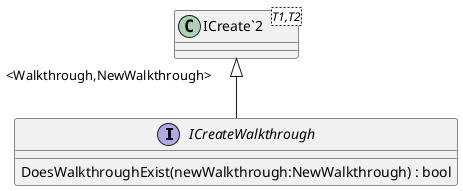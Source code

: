 @startuml
interface ICreateWalkthrough {
    DoesWalkthroughExist(newWalkthrough:NewWalkthrough) : bool
}
class "ICreate`2"<T1,T2> {
}
"ICreate`2" "<Walkthrough,NewWalkthrough>" <|-- ICreateWalkthrough
@enduml
